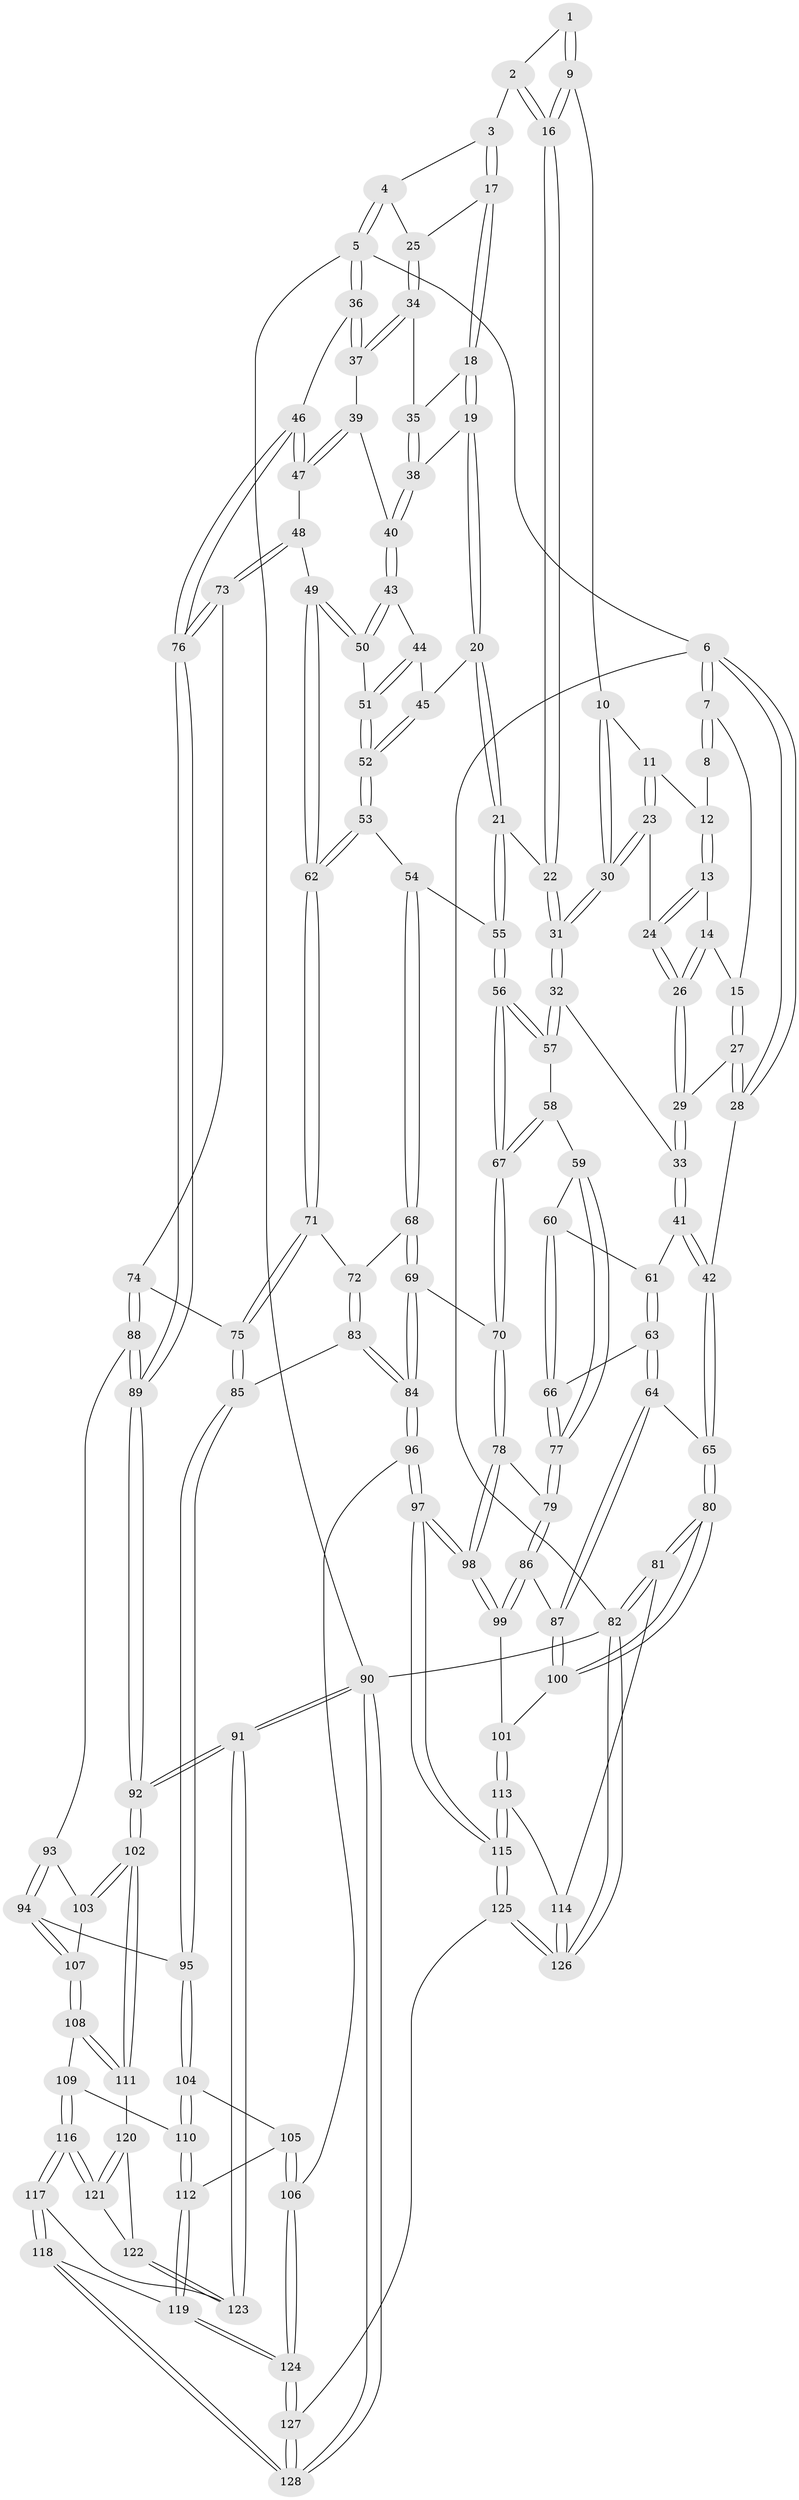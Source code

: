 // coarse degree distribution, {3: 0.40625, 4: 0.515625, 2: 0.03125, 5: 0.03125, 6: 0.015625}
// Generated by graph-tools (version 1.1) at 2025/38/03/04/25 23:38:35]
// undirected, 128 vertices, 317 edges
graph export_dot {
  node [color=gray90,style=filled];
  1 [pos="+0.4896698032606738+0"];
  2 [pos="+0.6068745895799155+0"];
  3 [pos="+0.6988675884805343+0"];
  4 [pos="+1+0"];
  5 [pos="+1+0"];
  6 [pos="+0+0"];
  7 [pos="+0+0"];
  8 [pos="+0.23933558475234368+0"];
  9 [pos="+0.4040242353382624+0.1024618105917389"];
  10 [pos="+0.3950497886851585+0.10174554025229272"];
  11 [pos="+0.33645559233042754+0.06311484013311816"];
  12 [pos="+0.26197607908615667+0"];
  13 [pos="+0.23094308264572178+0.07929184140567311"];
  14 [pos="+0.20205826298013524+0.10009953521637993"];
  15 [pos="+0.08174943517620603+0.06422815033563795"];
  16 [pos="+0.5161727232403805+0.19473062082031256"];
  17 [pos="+0.7331057006101446+0.011491322166753522"];
  18 [pos="+0.7334678102617587+0.12121390466157418"];
  19 [pos="+0.6626835905462027+0.22176367416845785"];
  20 [pos="+0.5712047722783866+0.2617755611592059"];
  21 [pos="+0.5428882804584361+0.2587069063061553"];
  22 [pos="+0.5268094689558057+0.24578284769423894"];
  23 [pos="+0.2860940484524383+0.14564860286550588"];
  24 [pos="+0.2580452973277839+0.11455130613777233"];
  25 [pos="+0.9080825018510995+0.12606828384905883"];
  26 [pos="+0.1595270165938526+0.20379274109578946"];
  27 [pos="+0.08149839557591038+0.12681031672180543"];
  28 [pos="+0+0.30704599433306873"];
  29 [pos="+0.1556401865803915+0.2123832245422774"];
  30 [pos="+0.29789083773171415+0.1876266261686479"];
  31 [pos="+0.28665886482092756+0.28959827964938883"];
  32 [pos="+0.2565442522359791+0.31326287876266423"];
  33 [pos="+0.18349629800414782+0.2996415253528959"];
  34 [pos="+0.9060814875129285+0.17342551553798766"];
  35 [pos="+0.8220285153146146+0.16586737333942625"];
  36 [pos="+1+0.2885634390835549"];
  37 [pos="+0.9420396101258409+0.22393948893403046"];
  38 [pos="+0.7793939178354147+0.2786923227217857"];
  39 [pos="+0.8756795813347238+0.2903809297411965"];
  40 [pos="+0.8050369550075727+0.3046533868948465"];
  41 [pos="+0.06238280014457031+0.3527926655096947"];
  42 [pos="+0+0.3616293671299553"];
  43 [pos="+0.7814999965456276+0.3661864683996864"];
  44 [pos="+0.6603615111748975+0.3398339550870463"];
  45 [pos="+0.5981124270878472+0.29481194908270236"];
  46 [pos="+1+0.39237688025399897"];
  47 [pos="+0.909769873153225+0.40321096847401"];
  48 [pos="+0.8360172197802161+0.4764477008883472"];
  49 [pos="+0.8309790066580436+0.4743300252082932"];
  50 [pos="+0.7881909148980059+0.42949959299505"];
  51 [pos="+0.7096157004975994+0.43822383090373584"];
  52 [pos="+0.6489535758316236+0.4838283131159157"];
  53 [pos="+0.64311881287914+0.4954300480642405"];
  54 [pos="+0.5877715255974812+0.4999989224350151"];
  55 [pos="+0.4918570135834955+0.4586486879602048"];
  56 [pos="+0.46108580614963407+0.4806242552827185"];
  57 [pos="+0.2727559870056188+0.3617603830821829"];
  58 [pos="+0.2609501337553089+0.4628173643024625"];
  59 [pos="+0.24560822898882634+0.5012072371385898"];
  60 [pos="+0.17075056572685998+0.5004701583271072"];
  61 [pos="+0.12125725859154961+0.48908705337640623"];
  62 [pos="+0.6902153490717781+0.5626301948433593"];
  63 [pos="+0.08589463477329784+0.5888202426906821"];
  64 [pos="+0.06700472790840038+0.6043745993102927"];
  65 [pos="+0+0.5487427094509647"];
  66 [pos="+0.15114733499304403+0.5808248835355934"];
  67 [pos="+0.4330918169596822+0.5508401867387847"];
  68 [pos="+0.5689593280275957+0.6021467803283053"];
  69 [pos="+0.46853146613843233+0.6302632958191576"];
  70 [pos="+0.42368352223602435+0.608846005230249"];
  71 [pos="+0.6914120784933465+0.5860474952960825"];
  72 [pos="+0.6011750200693652+0.6183763435567647"];
  73 [pos="+0.8709906107962223+0.5360645022529356"];
  74 [pos="+0.8728571050950087+0.593239919796717"];
  75 [pos="+0.7139072535720116+0.6203458638729431"];
  76 [pos="+1+0.42022127375816754"];
  77 [pos="+0.2548199098712366+0.5881439813596705"];
  78 [pos="+0.35654370807644237+0.6507891175322946"];
  79 [pos="+0.2628049940408628+0.6012225106386974"];
  80 [pos="+0+0.7982820604739336"];
  81 [pos="+0+1"];
  82 [pos="+0+1"];
  83 [pos="+0.6095061563756233+0.7447130987306207"];
  84 [pos="+0.5685364950619687+0.7705938691521618"];
  85 [pos="+0.7092415445495734+0.7241257620524013"];
  86 [pos="+0.1385125565057204+0.719108641678082"];
  87 [pos="+0.12071783883511554+0.7104197929415876"];
  88 [pos="+0.9090440260658018+0.6606908773284192"];
  89 [pos="+1+0.730142524978346"];
  90 [pos="+1+1"];
  91 [pos="+1+1"];
  92 [pos="+1+0.8531282130858402"];
  93 [pos="+0.8487869728147566+0.7279763624585299"];
  94 [pos="+0.7558594647153377+0.7526301223836234"];
  95 [pos="+0.7516248412265091+0.7531154819129738"];
  96 [pos="+0.5684768446835252+0.7707390905815793"];
  97 [pos="+0.3592573722451962+0.907220767689735"];
  98 [pos="+0.3264868257867556+0.8503649822814089"];
  99 [pos="+0.1893363502704753+0.7992762360397825"];
  100 [pos="+0+0.7892505408940124"];
  101 [pos="+0.1008483592287023+0.8647058099881356"];
  102 [pos="+0.9948923005220429+0.8541385486672819"];
  103 [pos="+0.875884725781437+0.7945475326792207"];
  104 [pos="+0.7458758245915531+0.7936980908909258"];
  105 [pos="+0.7016926526921711+0.871732678201002"];
  106 [pos="+0.6448437066172216+0.9030071172310115"];
  107 [pos="+0.8509793114243217+0.8700642113245557"];
  108 [pos="+0.8506758530763759+0.8781351922445839"];
  109 [pos="+0.8233627880437336+0.8913396714763615"];
  110 [pos="+0.806178134971717+0.8910220925609322"];
  111 [pos="+0.8863411058200968+0.8945336294088468"];
  112 [pos="+0.7730077900619781+0.9119971612971252"];
  113 [pos="+0.09233523999710144+0.9071095095014233"];
  114 [pos="+0.08716287810004321+0.9153291874073421"];
  115 [pos="+0.3635886009052016+1"];
  116 [pos="+0.8395279296960152+1"];
  117 [pos="+0.8330232913050891+1"];
  118 [pos="+0.8329578491899977+1"];
  119 [pos="+0.7662585953503978+0.9380148469535918"];
  120 [pos="+0.8870615094557401+0.9004709062349512"];
  121 [pos="+0.8727354435664436+0.9677846935978738"];
  122 [pos="+0.9319035334324437+0.9576256506147978"];
  123 [pos="+0.9575473774171+0.967209734014965"];
  124 [pos="+0.6216579227751113+1"];
  125 [pos="+0.39109176662817896+1"];
  126 [pos="+0.17025303050728857+1"];
  127 [pos="+0.5422250812206922+1"];
  128 [pos="+0.7947779197339705+1"];
  1 -- 2;
  1 -- 9;
  1 -- 9;
  2 -- 3;
  2 -- 16;
  2 -- 16;
  3 -- 4;
  3 -- 17;
  3 -- 17;
  4 -- 5;
  4 -- 5;
  4 -- 25;
  5 -- 6;
  5 -- 36;
  5 -- 36;
  5 -- 90;
  6 -- 7;
  6 -- 7;
  6 -- 28;
  6 -- 28;
  6 -- 82;
  7 -- 8;
  7 -- 8;
  7 -- 15;
  8 -- 12;
  9 -- 10;
  9 -- 16;
  9 -- 16;
  10 -- 11;
  10 -- 30;
  10 -- 30;
  11 -- 12;
  11 -- 23;
  11 -- 23;
  12 -- 13;
  12 -- 13;
  13 -- 14;
  13 -- 24;
  13 -- 24;
  14 -- 15;
  14 -- 26;
  14 -- 26;
  15 -- 27;
  15 -- 27;
  16 -- 22;
  16 -- 22;
  17 -- 18;
  17 -- 18;
  17 -- 25;
  18 -- 19;
  18 -- 19;
  18 -- 35;
  19 -- 20;
  19 -- 20;
  19 -- 38;
  20 -- 21;
  20 -- 21;
  20 -- 45;
  21 -- 22;
  21 -- 55;
  21 -- 55;
  22 -- 31;
  22 -- 31;
  23 -- 24;
  23 -- 30;
  23 -- 30;
  24 -- 26;
  24 -- 26;
  25 -- 34;
  25 -- 34;
  26 -- 29;
  26 -- 29;
  27 -- 28;
  27 -- 28;
  27 -- 29;
  28 -- 42;
  29 -- 33;
  29 -- 33;
  30 -- 31;
  30 -- 31;
  31 -- 32;
  31 -- 32;
  32 -- 33;
  32 -- 57;
  32 -- 57;
  33 -- 41;
  33 -- 41;
  34 -- 35;
  34 -- 37;
  34 -- 37;
  35 -- 38;
  35 -- 38;
  36 -- 37;
  36 -- 37;
  36 -- 46;
  37 -- 39;
  38 -- 40;
  38 -- 40;
  39 -- 40;
  39 -- 47;
  39 -- 47;
  40 -- 43;
  40 -- 43;
  41 -- 42;
  41 -- 42;
  41 -- 61;
  42 -- 65;
  42 -- 65;
  43 -- 44;
  43 -- 50;
  43 -- 50;
  44 -- 45;
  44 -- 51;
  44 -- 51;
  45 -- 52;
  45 -- 52;
  46 -- 47;
  46 -- 47;
  46 -- 76;
  46 -- 76;
  47 -- 48;
  48 -- 49;
  48 -- 73;
  48 -- 73;
  49 -- 50;
  49 -- 50;
  49 -- 62;
  49 -- 62;
  50 -- 51;
  51 -- 52;
  51 -- 52;
  52 -- 53;
  52 -- 53;
  53 -- 54;
  53 -- 62;
  53 -- 62;
  54 -- 55;
  54 -- 68;
  54 -- 68;
  55 -- 56;
  55 -- 56;
  56 -- 57;
  56 -- 57;
  56 -- 67;
  56 -- 67;
  57 -- 58;
  58 -- 59;
  58 -- 67;
  58 -- 67;
  59 -- 60;
  59 -- 77;
  59 -- 77;
  60 -- 61;
  60 -- 66;
  60 -- 66;
  61 -- 63;
  61 -- 63;
  62 -- 71;
  62 -- 71;
  63 -- 64;
  63 -- 64;
  63 -- 66;
  64 -- 65;
  64 -- 87;
  64 -- 87;
  65 -- 80;
  65 -- 80;
  66 -- 77;
  66 -- 77;
  67 -- 70;
  67 -- 70;
  68 -- 69;
  68 -- 69;
  68 -- 72;
  69 -- 70;
  69 -- 84;
  69 -- 84;
  70 -- 78;
  70 -- 78;
  71 -- 72;
  71 -- 75;
  71 -- 75;
  72 -- 83;
  72 -- 83;
  73 -- 74;
  73 -- 76;
  73 -- 76;
  74 -- 75;
  74 -- 88;
  74 -- 88;
  75 -- 85;
  75 -- 85;
  76 -- 89;
  76 -- 89;
  77 -- 79;
  77 -- 79;
  78 -- 79;
  78 -- 98;
  78 -- 98;
  79 -- 86;
  79 -- 86;
  80 -- 81;
  80 -- 81;
  80 -- 100;
  80 -- 100;
  81 -- 82;
  81 -- 82;
  81 -- 114;
  82 -- 126;
  82 -- 126;
  82 -- 90;
  83 -- 84;
  83 -- 84;
  83 -- 85;
  84 -- 96;
  84 -- 96;
  85 -- 95;
  85 -- 95;
  86 -- 87;
  86 -- 99;
  86 -- 99;
  87 -- 100;
  87 -- 100;
  88 -- 89;
  88 -- 89;
  88 -- 93;
  89 -- 92;
  89 -- 92;
  90 -- 91;
  90 -- 91;
  90 -- 128;
  90 -- 128;
  91 -- 92;
  91 -- 92;
  91 -- 123;
  91 -- 123;
  92 -- 102;
  92 -- 102;
  93 -- 94;
  93 -- 94;
  93 -- 103;
  94 -- 95;
  94 -- 107;
  94 -- 107;
  95 -- 104;
  95 -- 104;
  96 -- 97;
  96 -- 97;
  96 -- 106;
  97 -- 98;
  97 -- 98;
  97 -- 115;
  97 -- 115;
  98 -- 99;
  98 -- 99;
  99 -- 101;
  100 -- 101;
  101 -- 113;
  101 -- 113;
  102 -- 103;
  102 -- 103;
  102 -- 111;
  102 -- 111;
  103 -- 107;
  104 -- 105;
  104 -- 110;
  104 -- 110;
  105 -- 106;
  105 -- 106;
  105 -- 112;
  106 -- 124;
  106 -- 124;
  107 -- 108;
  107 -- 108;
  108 -- 109;
  108 -- 111;
  108 -- 111;
  109 -- 110;
  109 -- 116;
  109 -- 116;
  110 -- 112;
  110 -- 112;
  111 -- 120;
  112 -- 119;
  112 -- 119;
  113 -- 114;
  113 -- 115;
  113 -- 115;
  114 -- 126;
  114 -- 126;
  115 -- 125;
  115 -- 125;
  116 -- 117;
  116 -- 117;
  116 -- 121;
  116 -- 121;
  117 -- 118;
  117 -- 118;
  117 -- 123;
  118 -- 119;
  118 -- 128;
  118 -- 128;
  119 -- 124;
  119 -- 124;
  120 -- 121;
  120 -- 121;
  120 -- 122;
  121 -- 122;
  122 -- 123;
  122 -- 123;
  124 -- 127;
  124 -- 127;
  125 -- 126;
  125 -- 126;
  125 -- 127;
  127 -- 128;
  127 -- 128;
}
